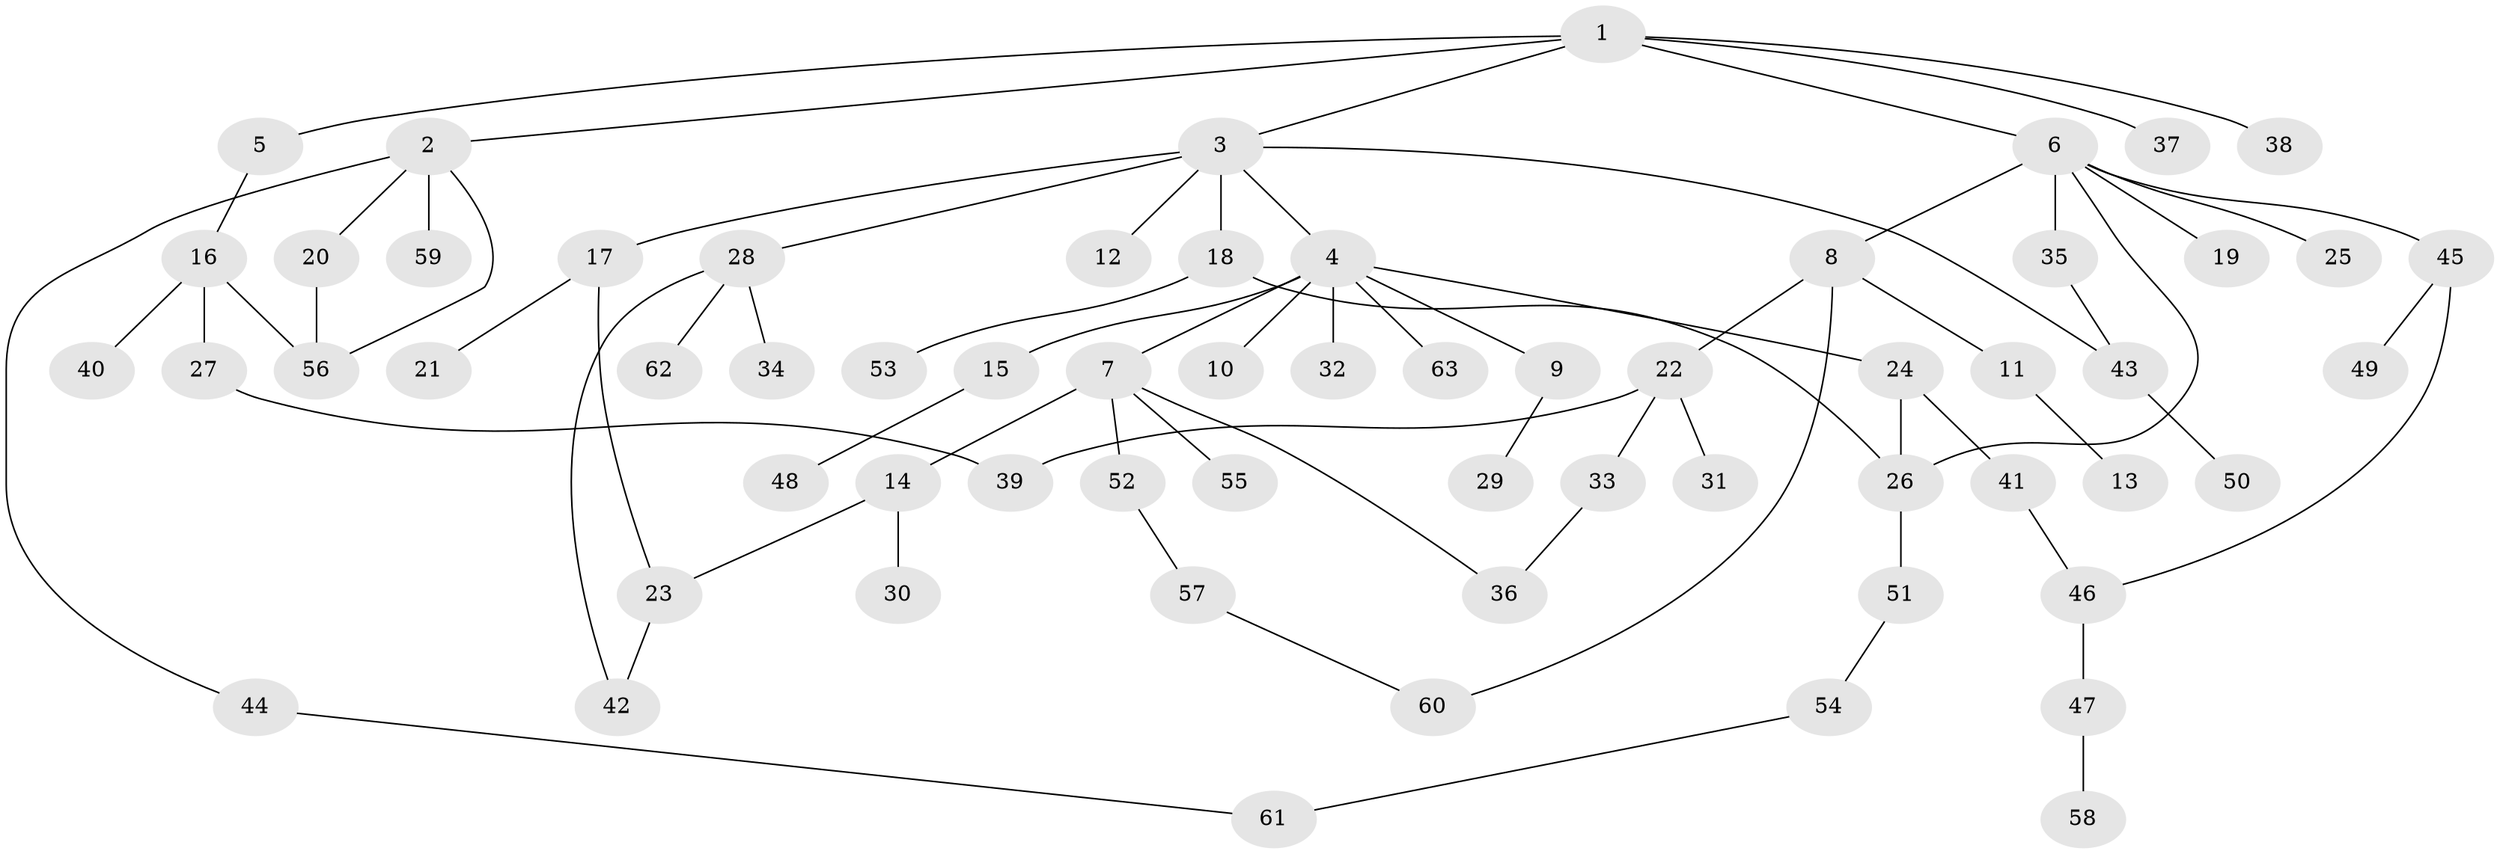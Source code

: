 // coarse degree distribution, {4: 0.10810810810810811, 1: 0.4864864864864865, 15: 0.02702702702702703, 2: 0.32432432432432434, 6: 0.02702702702702703, 3: 0.02702702702702703}
// Generated by graph-tools (version 1.1) at 2025/44/03/04/25 21:44:42]
// undirected, 63 vertices, 74 edges
graph export_dot {
graph [start="1"]
  node [color=gray90,style=filled];
  1;
  2;
  3;
  4;
  5;
  6;
  7;
  8;
  9;
  10;
  11;
  12;
  13;
  14;
  15;
  16;
  17;
  18;
  19;
  20;
  21;
  22;
  23;
  24;
  25;
  26;
  27;
  28;
  29;
  30;
  31;
  32;
  33;
  34;
  35;
  36;
  37;
  38;
  39;
  40;
  41;
  42;
  43;
  44;
  45;
  46;
  47;
  48;
  49;
  50;
  51;
  52;
  53;
  54;
  55;
  56;
  57;
  58;
  59;
  60;
  61;
  62;
  63;
  1 -- 2;
  1 -- 3;
  1 -- 5;
  1 -- 6;
  1 -- 37;
  1 -- 38;
  2 -- 20;
  2 -- 44;
  2 -- 59;
  2 -- 56;
  3 -- 4;
  3 -- 12;
  3 -- 17;
  3 -- 18;
  3 -- 28;
  3 -- 43;
  4 -- 7;
  4 -- 9;
  4 -- 10;
  4 -- 15;
  4 -- 24;
  4 -- 32;
  4 -- 63;
  5 -- 16;
  6 -- 8;
  6 -- 19;
  6 -- 25;
  6 -- 35;
  6 -- 45;
  6 -- 26;
  7 -- 14;
  7 -- 36;
  7 -- 52;
  7 -- 55;
  8 -- 11;
  8 -- 22;
  8 -- 60;
  9 -- 29;
  11 -- 13;
  14 -- 23;
  14 -- 30;
  15 -- 48;
  16 -- 27;
  16 -- 40;
  16 -- 56;
  17 -- 21;
  17 -- 23;
  18 -- 26;
  18 -- 53;
  20 -- 56;
  22 -- 31;
  22 -- 33;
  22 -- 39;
  23 -- 42;
  24 -- 41;
  24 -- 26;
  26 -- 51;
  27 -- 39;
  28 -- 34;
  28 -- 42;
  28 -- 62;
  33 -- 36;
  35 -- 43;
  41 -- 46;
  43 -- 50;
  44 -- 61;
  45 -- 46;
  45 -- 49;
  46 -- 47;
  47 -- 58;
  51 -- 54;
  52 -- 57;
  54 -- 61;
  57 -- 60;
}
